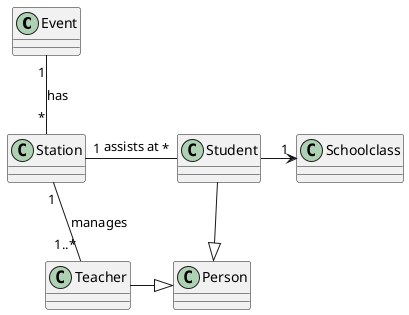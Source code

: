 @startuml
Event "1" -- "*" Station : has
Station "1" -- "1..*" Teacher : manages
Station "1" -right- "*" Student : assists at
Student -down-|> Person
Teacher -right-|> Person
Student -right-> "1" Schoolclass
@enduml
